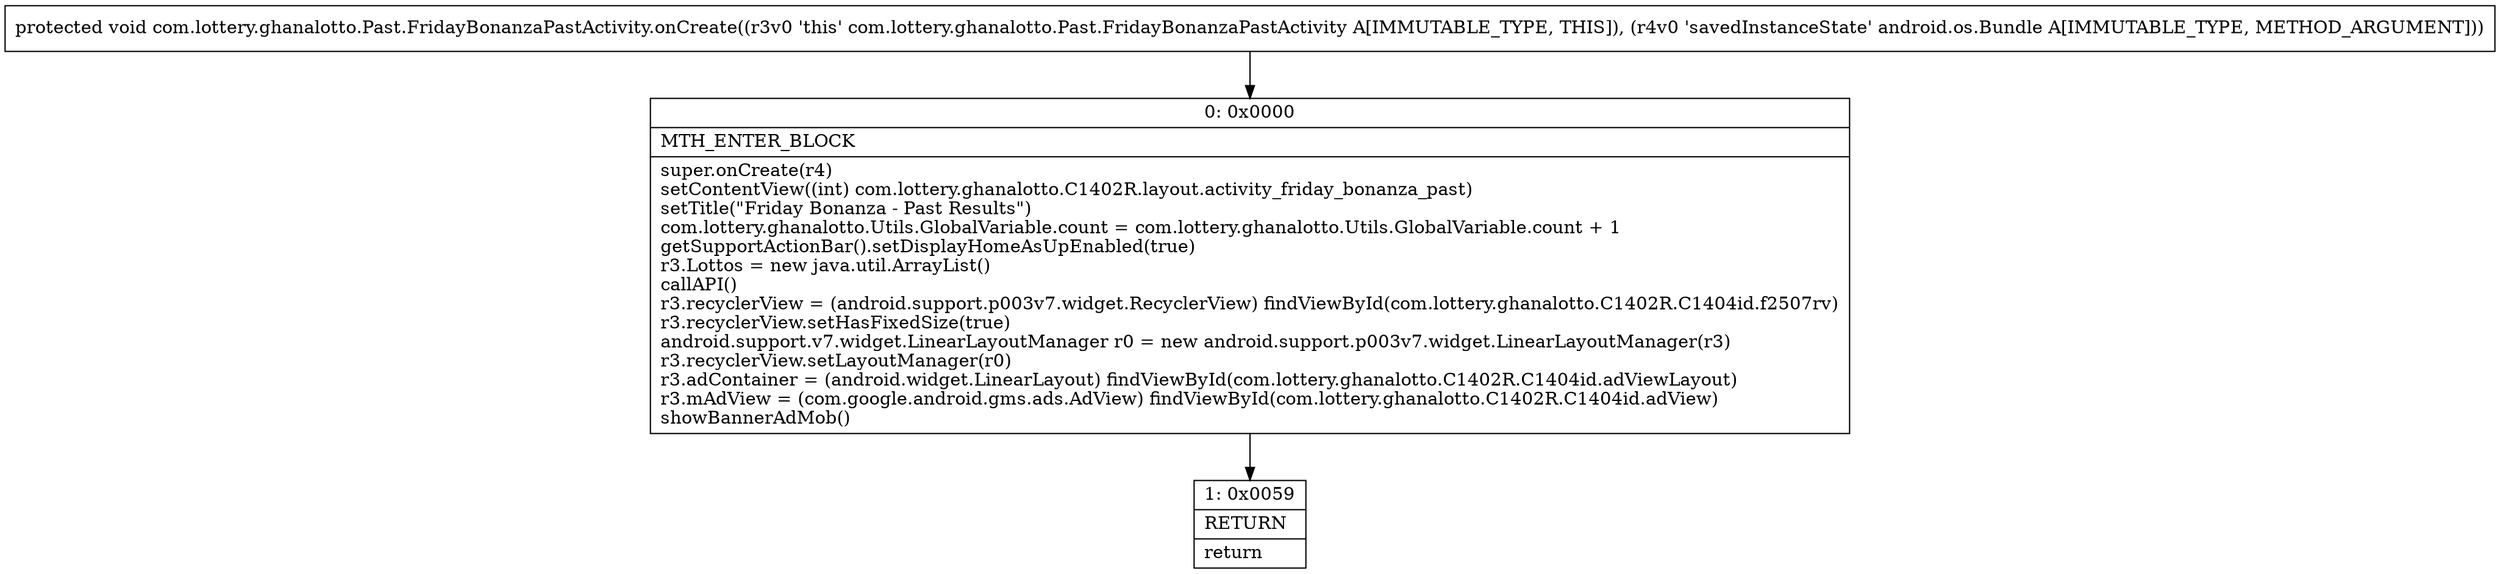 digraph "CFG forcom.lottery.ghanalotto.Past.FridayBonanzaPastActivity.onCreate(Landroid\/os\/Bundle;)V" {
Node_0 [shape=record,label="{0\:\ 0x0000|MTH_ENTER_BLOCK\l|super.onCreate(r4)\lsetContentView((int) com.lottery.ghanalotto.C1402R.layout.activity_friday_bonanza_past)\lsetTitle(\"Friday Bonanza \- Past Results\")\lcom.lottery.ghanalotto.Utils.GlobalVariable.count = com.lottery.ghanalotto.Utils.GlobalVariable.count + 1\lgetSupportActionBar().setDisplayHomeAsUpEnabled(true)\lr3.Lottos = new java.util.ArrayList()\lcallAPI()\lr3.recyclerView = (android.support.p003v7.widget.RecyclerView) findViewById(com.lottery.ghanalotto.C1402R.C1404id.f2507rv)\lr3.recyclerView.setHasFixedSize(true)\landroid.support.v7.widget.LinearLayoutManager r0 = new android.support.p003v7.widget.LinearLayoutManager(r3)\lr3.recyclerView.setLayoutManager(r0)\lr3.adContainer = (android.widget.LinearLayout) findViewById(com.lottery.ghanalotto.C1402R.C1404id.adViewLayout)\lr3.mAdView = (com.google.android.gms.ads.AdView) findViewById(com.lottery.ghanalotto.C1402R.C1404id.adView)\lshowBannerAdMob()\l}"];
Node_1 [shape=record,label="{1\:\ 0x0059|RETURN\l|return\l}"];
MethodNode[shape=record,label="{protected void com.lottery.ghanalotto.Past.FridayBonanzaPastActivity.onCreate((r3v0 'this' com.lottery.ghanalotto.Past.FridayBonanzaPastActivity A[IMMUTABLE_TYPE, THIS]), (r4v0 'savedInstanceState' android.os.Bundle A[IMMUTABLE_TYPE, METHOD_ARGUMENT])) }"];
MethodNode -> Node_0;
Node_0 -> Node_1;
}

